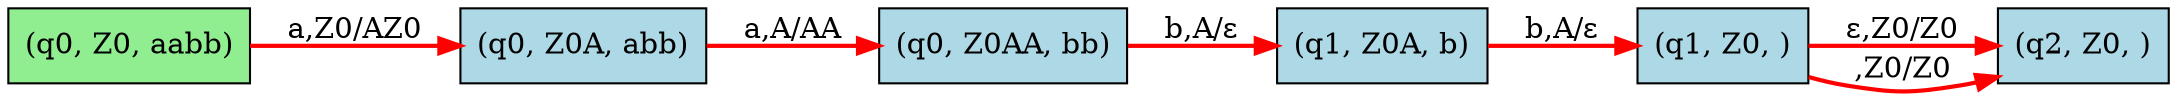 digraph NPDA_Execution {
    rankdir=LR;
    node [shape="box"];
    node_0 [label="(q0, Z0, aabb)", style="filled", fillcolor="lightgreen"];
    node_1 [label="(q0, Z0A, abb)", style="filled", fillcolor="lightblue"];
    node_2 [label="(q0, Z0AA, bb)", style="filled", fillcolor="lightblue"];
    node_3 [label="(q1, Z0A, b)", style="filled", fillcolor="lightblue"];
    node_4 [label="(q1, Z0, )", style="filled", fillcolor="lightblue"];
    node_5 [label="(q2, Z0, )", style="filled", fillcolor="lightblue"];
    node_4 -> node_5 [label="ε,Z0/Z0", color="red", penwidth="2"];
    node_4 -> node_5 [label=",Z0/Z0", color="red", penwidth="2"];
    node_0 -> node_1 [label="a,Z0/AZ0", color="red", penwidth="2"];
    node_1 -> node_2 [label="a,A/AA", color="red", penwidth="2"];
    node_3 -> node_4 [label="b,A/ε", color="red", penwidth="2"];
    node_2 -> node_3 [label="b,A/ε", color="red", penwidth="2"];
}